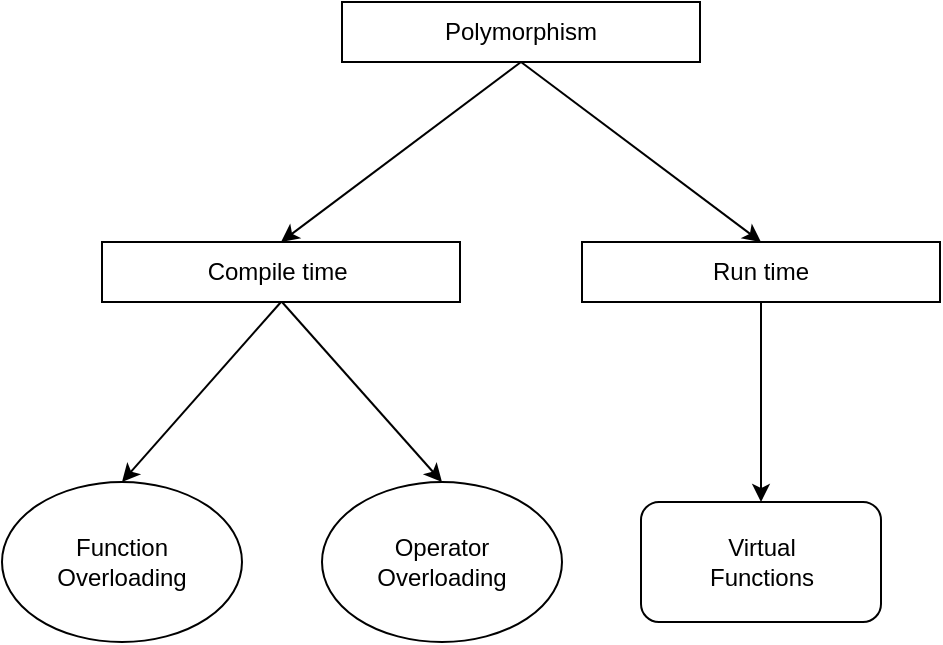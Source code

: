 <mxfile>
    <diagram id="QUCXjlZXolFqHln-zqpI" name="Page-1">
        <mxGraphModel dx="1031" dy="664" grid="1" gridSize="10" guides="1" tooltips="1" connect="1" arrows="1" fold="1" page="1" pageScale="1" pageWidth="1200" pageHeight="1600" math="0" shadow="0">
            <root>
                <mxCell id="0"/>
                <mxCell id="1" parent="0"/>
                <mxCell id="2" value="Polymorphism" style="rounded=0;whiteSpace=wrap;html=1;" vertex="1" parent="1">
                    <mxGeometry x="490" y="40" width="179" height="30" as="geometry"/>
                </mxCell>
                <mxCell id="3" value="Compile time&amp;nbsp;" style="rounded=0;whiteSpace=wrap;html=1;" vertex="1" parent="1">
                    <mxGeometry x="370" y="160" width="179" height="30" as="geometry"/>
                </mxCell>
                <mxCell id="4" value="Run time" style="rounded=0;whiteSpace=wrap;html=1;" vertex="1" parent="1">
                    <mxGeometry x="610" y="160" width="179" height="30" as="geometry"/>
                </mxCell>
                <mxCell id="5" value="" style="endArrow=classic;html=1;exitX=0.5;exitY=1;exitDx=0;exitDy=0;entryX=0.5;entryY=0;entryDx=0;entryDy=0;" edge="1" parent="1" source="2" target="3">
                    <mxGeometry width="50" height="50" relative="1" as="geometry">
                        <mxPoint x="580" y="220" as="sourcePoint"/>
                        <mxPoint x="630" y="170" as="targetPoint"/>
                    </mxGeometry>
                </mxCell>
                <mxCell id="6" value="" style="endArrow=classic;html=1;exitX=0.5;exitY=1;exitDx=0;exitDy=0;entryX=0.5;entryY=0;entryDx=0;entryDy=0;" edge="1" parent="1" source="2" target="4">
                    <mxGeometry width="50" height="50" relative="1" as="geometry">
                        <mxPoint x="580" y="220" as="sourcePoint"/>
                        <mxPoint x="630" y="170" as="targetPoint"/>
                    </mxGeometry>
                </mxCell>
                <mxCell id="7" value="Function&lt;br&gt;Overloading" style="ellipse;whiteSpace=wrap;html=1;" vertex="1" parent="1">
                    <mxGeometry x="320" y="280" width="120" height="80" as="geometry"/>
                </mxCell>
                <mxCell id="8" value="Operator&lt;br&gt;Overloading" style="ellipse;whiteSpace=wrap;html=1;" vertex="1" parent="1">
                    <mxGeometry x="480" y="280" width="120" height="80" as="geometry"/>
                </mxCell>
                <mxCell id="9" value="" style="endArrow=classic;html=1;exitX=0.5;exitY=1;exitDx=0;exitDy=0;entryX=0.5;entryY=0;entryDx=0;entryDy=0;" edge="1" parent="1" source="3" target="7">
                    <mxGeometry width="50" height="50" relative="1" as="geometry">
                        <mxPoint x="480" y="240" as="sourcePoint"/>
                        <mxPoint x="530" y="190" as="targetPoint"/>
                    </mxGeometry>
                </mxCell>
                <mxCell id="10" value="" style="endArrow=classic;html=1;entryX=0.5;entryY=0;entryDx=0;entryDy=0;" edge="1" parent="1" target="8">
                    <mxGeometry width="50" height="50" relative="1" as="geometry">
                        <mxPoint x="460" y="190" as="sourcePoint"/>
                        <mxPoint x="530" y="190" as="targetPoint"/>
                    </mxGeometry>
                </mxCell>
                <mxCell id="11" value="Virtual&lt;br&gt;Functions" style="rounded=1;whiteSpace=wrap;html=1;" vertex="1" parent="1">
                    <mxGeometry x="639.5" y="290" width="120" height="60" as="geometry"/>
                </mxCell>
                <mxCell id="12" value="" style="endArrow=classic;html=1;exitX=0.5;exitY=1;exitDx=0;exitDy=0;entryX=0.5;entryY=0;entryDx=0;entryDy=0;" edge="1" parent="1" source="4" target="11">
                    <mxGeometry width="50" height="50" relative="1" as="geometry">
                        <mxPoint x="480" y="140" as="sourcePoint"/>
                        <mxPoint x="530" y="90" as="targetPoint"/>
                    </mxGeometry>
                </mxCell>
            </root>
        </mxGraphModel>
    </diagram>
</mxfile>